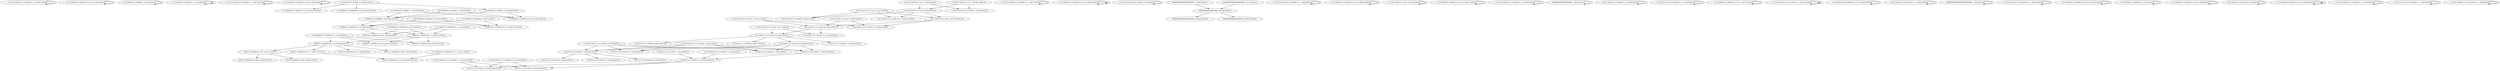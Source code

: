 digraph G {
    "1111011101011111101001111_1-26:23-LEN:25" -> "1111011101011111101001111_1-26:23-LEN:25";
    "11111000101011000010111110_1-26:5-LEN:26" -> "11111000101011000010111110_1-26:5-LEN:26";
    "1111000101111000010_1-20:5-LEN:19" -> "1111000101111000010_1-20:5-LEN:19";
    "11111001011110000101_1-21:4-LEN:20" -> "11111001011110000101_1-21:4-LEN:20";
    "1111011101011111101001111_1-26:12-LEN:25" -> "1111011101011111101001111_1-26:12-LEN:25";
    "1111100010111100010111110_1-26:5-LEN:25" -> "1111100010111100010111110_1-26:5-LEN:25";
    "110001011110000101_4-21:263-LEN:18" -> "100010111100001011110_5-26:6-LEN:21";
    "110001011110000101_4-21:263-LEN:18" -> "100010111100001011_5-22:267-LEN:18";
    "111010111111101001_6-23:266-LEN:18" -> "110101111111010011_7-26:9-LEN:18";
    "111010111111101001_6-23:266-LEN:18" -> "110101111111010011_7-24:236-LEN:18";
    "111010111111101001_6-23:266-LEN:18" -> "110101111111010010_7-24:22-LEN:18";
    "111010111111101001_6-23:266-LEN:18" -> "1101011111110100111_7-26:4-LEN:19";
    "11110111010011111101001111_1-26:7-LEN:26" -> "11110111010011111101001111_1-26:7-LEN:26";
    "11111001011110000101111_1-24:11-LEN:23" -> "0101111000010111110_8-26:245-LEN:19";
    "111100010111100001_2-19:248-LEN:18" -> "11100010111100001111110_3-26:5-LEN:23";
    "111100010111100001_2-19:248-LEN:18" -> "111000101111000010_3-20:262-LEN:18";
    "1111100010111000010111110_1-26:10-LEN:25" -> "1111100010111000010111110_1-26:10-LEN:25";
    "1111011101011101110100_1-22:4-LEN:22" -> "1111011101011101110100_1-22:4-LEN:22";
    "111101101011111110100111_1-25:5-LEN:24" -> "010111111101001111_9-26:249-LEN:18";
    "111101101011111110100111_1-25:5-LEN:24" -> "010111111101001110_9-26:4-LEN:18";
    "000000000000000000000_1-21:69-LEN:21" -> "000000000000000000_5-22:69-LEN:18";
    "11110111010110111101001111_1-26:6-LEN:26" -> "11110111010110111101001111_1-26:6-LEN:26";
    "011101011111110100_5-22:283-LEN:18" -> "111010111111101001_6-23:266-LEN:18";
    "011101011111110100_5-22:283-LEN:18" -> "11101011111110100111_6-26:6-LEN:20";
    "011101011111110100_5-22:283-LEN:18" -> "111010111111101000_6-24:4-LEN:18";
    "011101011111110100_5-22:283-LEN:18" -> "1110101111111010001_6-26:7-LEN:19";
    "1111100010111000010111110_1-26:22-LEN:25" -> "1111100010111000010111110_1-26:22-LEN:25";
    "11110011010111111101001_1-23:5-LEN:23" -> "110101111111010011_7-26:9-LEN:18";
    "11110011010111111101001_1-23:5-LEN:23" -> "110101111111010011_7-24:236-LEN:18";
    "11110011010111111101001_1-23:5-LEN:23" -> "110101111111010010_7-24:22-LEN:18";
    "11110011010111111101001_1-23:5-LEN:23" -> "1101011111110100111_7-26:4-LEN:19";
    "11010111010111111101_1-20:11-LEN:20" -> "1011101011111110101111_4-26:4-LEN:22";
    "11010111010111111101_1-20:11-LEN:20" -> "101110101111111010_4-21:281-LEN:18";
    "000101111000010111_6-23:260-LEN:18" -> "001011110000101110_7-26:8-LEN:18";
    "000101111000010111_6-23:260-LEN:18" -> "0010111100001011100_7-26:4-LEN:19";
    "000101111000010111_6-23:260-LEN:18" -> "001011110000101111_7-24:237-LEN:18";
    "000101111000010111_6-23:260-LEN:18" -> "001011110000101110_7-24:17-LEN:18";
    "110111010111111101_3-20:272-LEN:18" -> "1011101011111110101111_4-26:4-LEN:22";
    "110111010111111101_3-20:272-LEN:18" -> "101110101111111010_4-21:281-LEN:18";
    "110101111111010011_7-24:236-LEN:18" -> "101011111110100111_8-25:246-LEN:18";
    "111101110011111101_1-20:4-LEN:18" -> "111101110011111101_1-20:4-LEN:18";
    "1011100010111100001_1-19:6-LEN:19" -> "11100010111100001111110_3-26:5-LEN:23";
    "1011100010111100001_1-19:6-LEN:19" -> "111000101111000010_3-20:262-LEN:18";
    "1111100010111000010111110_1-26:11-LEN:25" -> "1111100010111000010111110_1-26:11-LEN:25";
    "1111011101011111101001111_1-26:18-LEN:25" -> "1111011101011111101001111_1-26:18-LEN:25";
    "11101110101111111010_1-21:7-LEN:20" -> "011101011111110100_5-22:283-LEN:18";
    "11101110101111111010_1-21:7-LEN:20" -> "011101011111110101111_5-26:6-LEN:21";
    "0000000000000000000_7-26:4-LEN:19" -> "0000000000000000000_7-26:4-LEN:19";
    "1111100010111000010111110_1-26:10-LEN:25" -> "1111100010111000010111110_1-26:10-LEN:25";
    "11011100111111101001111_3-26:4-LEN:23" -> "11011100111111101001111_3-26:4-LEN:23";
    "1111011110111111101001111_1-26:9-LEN:25" -> "1111011110111111101001111_1-26:9-LEN:25";
    "000100000000000000000_1-21:4-LEN:21" -> "000000000000000000_5-22:69-LEN:18";
    "1111100001111000010111110_1-26:14-LEN:25" -> "1111100001111000010111110_1-26:14-LEN:25";
    "111100010111100001_1-19:19-LEN:18" -> "11100010111100001111110_3-26:5-LEN:23";
    "111100010111100001_1-19:19-LEN:18" -> "111000101111000010_3-20:262-LEN:18";
    "110101111111010010_7-24:22-LEN:18" -> "1010111111101001001_8-26:9-LEN:19";
    "110101111111010010_7-24:22-LEN:18" -> "101011111110100101_8-26:6-LEN:18";
    "110101111111010010_7-24:22-LEN:18" -> "1010111111101001011_8-26:6-LEN:19";
    "11010001011110000101_2-21:5-LEN:20" -> "100010111100001011110_5-26:6-LEN:21";
    "11010001011110000101_2-21:5-LEN:20" -> "100010111100001011_5-22:267-LEN:18";
    "111000101111000010_3-20:262-LEN:18" -> "110001011110000101_4-21:263-LEN:18";
    "111000101111000010_3-20:262-LEN:18" -> "1100010111100001011110_4-26:21-LEN:22";
    "1111011101011111101001111_1-26:11-LEN:25" -> "1111011101011111101001111_1-26:11-LEN:25";
    "11111001011110000101_1-21:4-LEN:20" -> "11111001011110000101_1-21:4-LEN:20";
    "11111000100111000010111110_1-26:5-LEN:26" -> "11111000100111000010111110_1-26:5-LEN:26";
    "1111000010111100001011_1-22:9-LEN:22" -> "00010111100001011110_6-26:10-LEN:20";
    "1111000010111100001011_1-22:9-LEN:22" -> "000101111000010111_6-23:260-LEN:18";
    "1111000010111100001011_1-22:9-LEN:22" -> "000101111000010110_6-24:4-LEN:18";
    "111011101011111110_2-19:270-LEN:18" -> "110111010111111101_3-20:272-LEN:18";
    "111011101011111110_2-19:270-LEN:18" -> "11011101011111110000_3-22:4-LEN:20";
    "111011101011111110_2-19:270-LEN:18" -> "11011101011111110001111_3-26:12-LEN:23";
    "11011000101111000010_1-20:18-LEN:20" -> "110001011110000101_4-21:263-LEN:18";
    "11011000101111000010_1-20:18-LEN:20" -> "1100010111100001011110_4-26:21-LEN:22";
    "110111010111101101001111_3-26:4-LEN:24" -> "110111010111101101001111_3-26:4-LEN:24";
    "010101111111010011_7-24:5-LEN:18" -> "101011111110100111_8-25:246-LEN:18";
    "0000000000000000000000000_1-26:4-LEN:25" -> "0000000000000000000000000_1-26:4-LEN:25";
    "000000000000000000_5-22:69-LEN:18" -> "000000000000000000000_6-26:62-LEN:21";
    "000000000000000000_5-22:69-LEN:18" -> "00000000000000000000_6-26:4-LEN:20";
    "1111011101011111101001111_1-26:10-LEN:25" -> "1111011101011111101001111_1-26:10-LEN:25";
    "11111000101110000010111110_1-26:12-LEN:26" -> "11111000101110000010111110_1-26:12-LEN:26";
    "11111000111110000101_1-21:4-LEN:20" -> "11111000111110000101_1-21:4-LEN:20";
    "1111011101011111101001111_1-26:11-LEN:25" -> "1111011101011111101001111_1-26:11-LEN:25";
    "1111100010111100010111110_1-26:8-LEN:25" -> "1111100010111100010111110_1-26:8-LEN:25";
    "101110101111101001_4-23:4-LEN:18" -> "101110101111101001_4-23:4-LEN:18";
    "11110110101111111010011_1-24:6-LEN:23" -> "101011111110100111_8-25:246-LEN:18";
    "011101110101111111_1-18:4-LEN:18" -> "11101110101111111100111_2-25:6-LEN:23";
    "011101110101111111_1-18:4-LEN:18" -> "111011101011111110_2-19:270-LEN:18";
    "1111100010111100010111110_1-26:6-LEN:25" -> "1111100010111100010111110_1-26:6-LEN:25";
    "1111011101011111101001111_1-26:15-LEN:25" -> "1111011101011111101001111_1-26:15-LEN:25";
    "101011111110100111_8-25:246-LEN:18" -> "010111111101001111_9-26:249-LEN:18";
    "101011111110100111_8-25:246-LEN:18" -> "010111111101001110_9-26:4-LEN:18";
    "1111011001011111110100111_1-25:10-LEN:25" -> "010111111101001111_9-26:249-LEN:18";
    "1111011001011111110100111_1-25:10-LEN:25" -> "010111111101001110_9-26:4-LEN:18";
    "111110001011110000_1-18:262-LEN:18" -> "111100010111100001_2-19:248-LEN:18";
    "111110001011110000_1-18:262-LEN:18" -> "1111000101111000000111110_2-26:5-LEN:25";
    "111110001011110000_1-18:262-LEN:18" -> "111100010111100000111110_2-26:14-LEN:24";
    "001011110000101111_7-24:237-LEN:18" -> "0101111000010111110_8-26:245-LEN:19";
    "111011101011111110_1-19:15-LEN:18" -> "110111010111111101_3-20:272-LEN:18";
    "111011101011111110_1-19:15-LEN:18" -> "11011101011111110000_3-22:4-LEN:20";
    "111011101011111110_1-19:15-LEN:18" -> "11011101011111110001111_3-26:12-LEN:23";
    "1111011101111111101001111_1-26:5-LEN:25" -> "1111011101111111101001111_1-26:5-LEN:25";
    "100010111100001011_5-22:267-LEN:18" -> "00010111100001011110_6-26:10-LEN:20";
    "100010111100001011_5-22:267-LEN:18" -> "000101111000010111_6-23:260-LEN:18";
    "100010111100001011_5-22:267-LEN:18" -> "000101111000010110_6-24:4-LEN:18";
    "1110111010111111101_1-20:5-LEN:19" -> "1011101011111110101111_4-26:4-LEN:22";
    "1110111010111111101_1-20:5-LEN:19" -> "101110101111111010_4-21:281-LEN:18";
    "1111011010111111101001_1-23:8-LEN:22" -> "110101111111010011_7-26:9-LEN:18";
    "1111011010111111101001_1-23:8-LEN:22" -> "110101111111010011_7-24:236-LEN:18";
    "1111011010111111101001_1-23:8-LEN:22" -> "110101111111010010_7-24:22-LEN:18";
    "1111011010111111101001_1-23:8-LEN:22" -> "1101011111110100111_7-26:4-LEN:19";
    "111101110101111111_1-18:261-LEN:18" -> "11101110101111111100111_2-25:6-LEN:23";
    "111101110101111111_1-18:261-LEN:18" -> "111011101011111110_2-19:270-LEN:18";
    "11110001011110000101_1-21:10-LEN:20" -> "100010111100001011110_5-26:6-LEN:21";
    "11110001011110000101_1-21:10-LEN:20" -> "100010111100001011_5-22:267-LEN:18";
    "1111100010111100010111110_1-26:6-LEN:25" -> "1111100010111100010111110_1-26:6-LEN:25";
    "001011110000101110_7-24:17-LEN:18" -> "0101111000010111000_8-26:8-LEN:19";
    "001011110000101110_7-24:17-LEN:18" -> "010111100001011100_8-26:8-LEN:18";
    "11110111000111111101001111_1-26:8-LEN:26" -> "11110111000111111101001111_1-26:8-LEN:26";
    "101110101111111010_4-21:281-LEN:18" -> "011101011111110100_5-22:283-LEN:18";
    "101110101111111010_4-21:281-LEN:18" -> "011101011111110101111_5-26:6-LEN:21";
    "1111000101111000010_1-20:4-LEN:19" -> "110001011110000101_4-21:263-LEN:18";
    "1111000101111000010_1-20:4-LEN:19" -> "1100010111100001011110_4-26:21-LEN:22";
}
